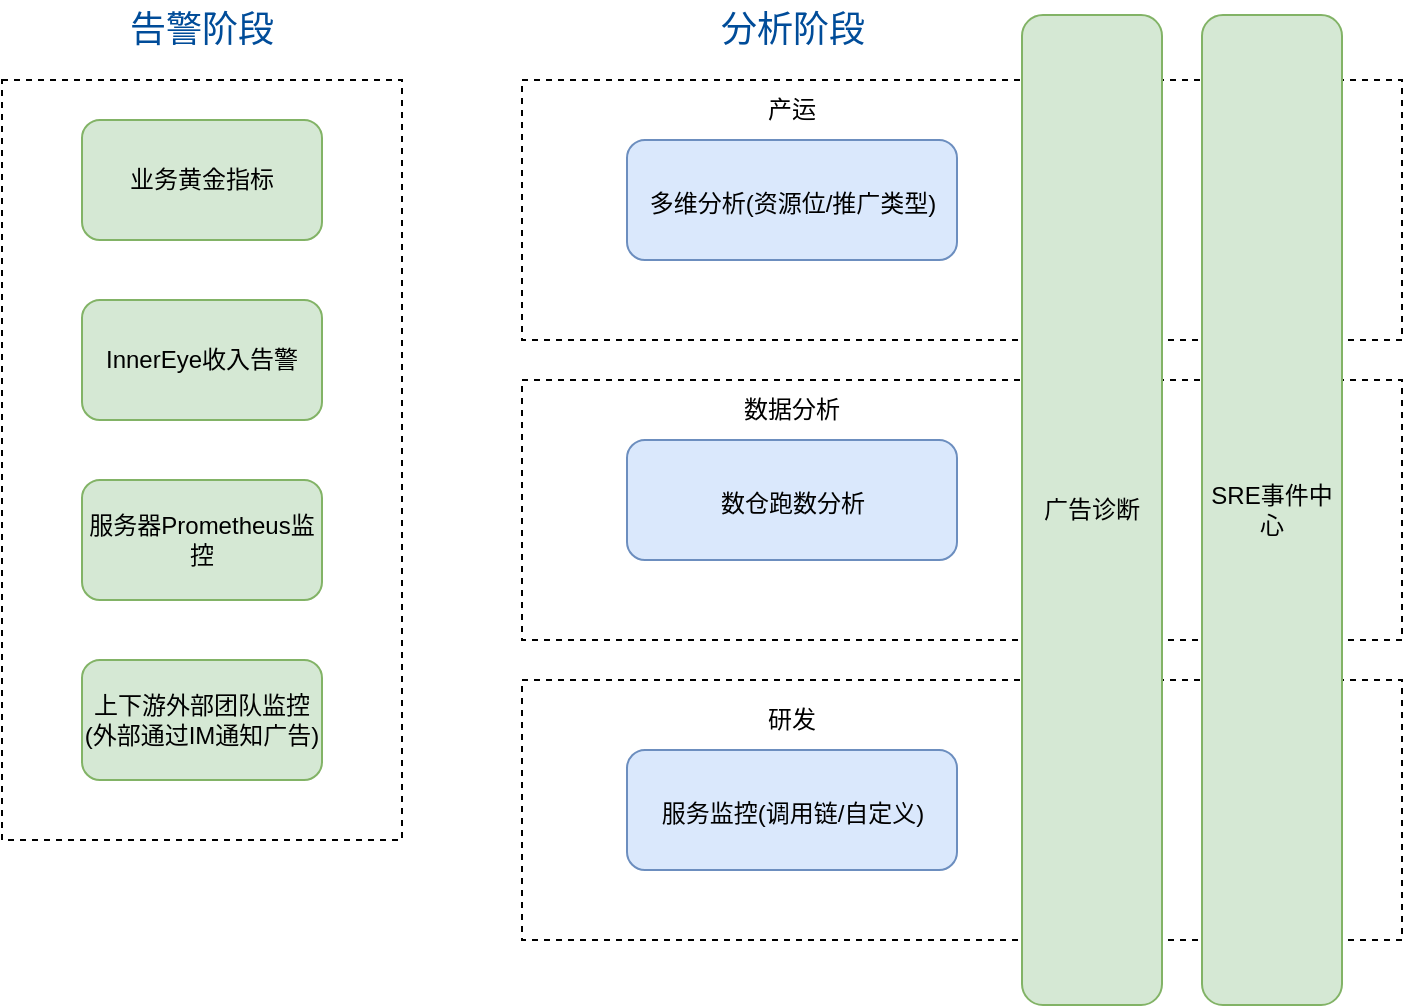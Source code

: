 <mxfile version="20.8.20" type="github">
  <diagram name="第 1 页" id="094aknZZEEDUs84GfmSv">
    <mxGraphModel dx="1434" dy="884" grid="1" gridSize="10" guides="1" tooltips="1" connect="1" arrows="1" fold="1" page="1" pageScale="1" pageWidth="827" pageHeight="1169" math="0" shadow="0">
      <root>
        <mxCell id="0" />
        <mxCell id="1" parent="0" />
        <mxCell id="IA5XqfpokGPxDGEODbb8-1" value="" style="rounded=0;whiteSpace=wrap;html=1;fillColor=none;dashed=1;" parent="1" vertex="1">
          <mxGeometry x="30" y="240" width="200" height="380" as="geometry" />
        </mxCell>
        <mxCell id="IA5XqfpokGPxDGEODbb8-2" value="&lt;font style=&quot;font-size: 18px;&quot;&gt;告警阶段&lt;/font&gt;" style="text;html=1;strokeColor=none;fillColor=none;align=center;verticalAlign=middle;whiteSpace=wrap;rounded=0;fontColor=#004C99;" parent="1" vertex="1">
          <mxGeometry x="65" y="200" width="130" height="30" as="geometry" />
        </mxCell>
        <mxCell id="IA5XqfpokGPxDGEODbb8-3" value="业务黄金指标" style="rounded=1;whiteSpace=wrap;html=1;fillColor=#d5e8d4;strokeColor=#82b366;" parent="1" vertex="1">
          <mxGeometry x="70" y="260" width="120" height="60" as="geometry" />
        </mxCell>
        <mxCell id="IA5XqfpokGPxDGEODbb8-4" value="InnerEye收入告警" style="rounded=1;whiteSpace=wrap;html=1;fillColor=#d5e8d4;strokeColor=#82b366;" parent="1" vertex="1">
          <mxGeometry x="70" y="350" width="120" height="60" as="geometry" />
        </mxCell>
        <mxCell id="IA5XqfpokGPxDGEODbb8-5" value="服务器Prometheus监控" style="rounded=1;whiteSpace=wrap;html=1;fillColor=#d5e8d4;strokeColor=#82b366;" parent="1" vertex="1">
          <mxGeometry x="70" y="440" width="120" height="60" as="geometry" />
        </mxCell>
        <mxCell id="IA5XqfpokGPxDGEODbb8-6" value="上下游外部团队监控(外部通过IM通知广告)" style="rounded=1;whiteSpace=wrap;html=1;fillColor=#d5e8d4;strokeColor=#82b366;" parent="1" vertex="1">
          <mxGeometry x="70" y="530" width="120" height="60" as="geometry" />
        </mxCell>
        <mxCell id="flLgUbFeDydPVdvSiJaZ-1" value="" style="rounded=0;whiteSpace=wrap;html=1;fillColor=none;dashed=1;" parent="1" vertex="1">
          <mxGeometry x="290" y="240" width="440" height="130" as="geometry" />
        </mxCell>
        <mxCell id="flLgUbFeDydPVdvSiJaZ-2" value="&lt;font style=&quot;font-size: 18px;&quot;&gt;分析阶段&lt;/font&gt;" style="text;html=1;strokeColor=none;fillColor=none;align=center;verticalAlign=middle;whiteSpace=wrap;rounded=0;fontColor=#004C99;" parent="1" vertex="1">
          <mxGeometry x="357.5" y="200" width="135" height="30" as="geometry" />
        </mxCell>
        <mxCell id="flLgUbFeDydPVdvSiJaZ-3" value="产运" style="text;html=1;strokeColor=none;fillColor=none;align=center;verticalAlign=middle;whiteSpace=wrap;rounded=0;" parent="1" vertex="1">
          <mxGeometry x="395" y="240" width="60" height="30" as="geometry" />
        </mxCell>
        <mxCell id="flLgUbFeDydPVdvSiJaZ-4" value="&lt;span style=&quot;font-size: 12px;&quot;&gt;多维分析(资源位/推广类型)&lt;/span&gt;" style="rounded=1;whiteSpace=wrap;html=1;fontSize=18;fillColor=#dae8fc;strokeColor=#6c8ebf;" parent="1" vertex="1">
          <mxGeometry x="342.5" y="270" width="165" height="60" as="geometry" />
        </mxCell>
        <mxCell id="flLgUbFeDydPVdvSiJaZ-5" value="" style="rounded=0;whiteSpace=wrap;html=1;fillColor=none;dashed=1;" parent="1" vertex="1">
          <mxGeometry x="290" y="390" width="440" height="130" as="geometry" />
        </mxCell>
        <mxCell id="flLgUbFeDydPVdvSiJaZ-6" value="数据分析" style="text;html=1;strokeColor=none;fillColor=none;align=center;verticalAlign=middle;whiteSpace=wrap;rounded=0;" parent="1" vertex="1">
          <mxGeometry x="395" y="390" width="60" height="30" as="geometry" />
        </mxCell>
        <mxCell id="flLgUbFeDydPVdvSiJaZ-7" value="&lt;span style=&quot;font-size: 12px;&quot;&gt;数仓跑数分析&lt;/span&gt;" style="rounded=1;whiteSpace=wrap;html=1;fontSize=18;fillColor=#dae8fc;strokeColor=#6c8ebf;" parent="1" vertex="1">
          <mxGeometry x="342.5" y="420" width="165" height="60" as="geometry" />
        </mxCell>
        <mxCell id="flLgUbFeDydPVdvSiJaZ-8" value="" style="rounded=0;whiteSpace=wrap;html=1;fillColor=none;dashed=1;" parent="1" vertex="1">
          <mxGeometry x="290" y="540" width="440" height="130" as="geometry" />
        </mxCell>
        <mxCell id="flLgUbFeDydPVdvSiJaZ-9" value="研发" style="text;html=1;strokeColor=none;fillColor=none;align=center;verticalAlign=middle;whiteSpace=wrap;rounded=0;" parent="1" vertex="1">
          <mxGeometry x="395" y="545" width="60" height="30" as="geometry" />
        </mxCell>
        <mxCell id="flLgUbFeDydPVdvSiJaZ-10" value="&lt;span style=&quot;font-size: 12px;&quot;&gt;服务监控(调用链/自定义)&lt;/span&gt;" style="rounded=1;whiteSpace=wrap;html=1;fontSize=18;fillColor=#dae8fc;strokeColor=#6c8ebf;" parent="1" vertex="1">
          <mxGeometry x="342.5" y="575" width="165" height="60" as="geometry" />
        </mxCell>
        <mxCell id="O8gjb7hjExFaKAG_wDMh-3" value="广告诊断" style="rounded=1;whiteSpace=wrap;html=1;fillColor=#d5e8d4;strokeColor=#82b366;" vertex="1" parent="1">
          <mxGeometry x="540" y="207.5" width="70" height="495" as="geometry" />
        </mxCell>
        <mxCell id="O8gjb7hjExFaKAG_wDMh-4" value="SRE事件中心" style="rounded=1;whiteSpace=wrap;html=1;fillColor=#d5e8d4;strokeColor=#82b366;" vertex="1" parent="1">
          <mxGeometry x="630" y="207.5" width="70" height="495" as="geometry" />
        </mxCell>
      </root>
    </mxGraphModel>
  </diagram>
</mxfile>
